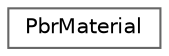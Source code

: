 digraph "Graphical Class Hierarchy"
{
 // LATEX_PDF_SIZE
  bgcolor="transparent";
  edge [fontname=Helvetica,fontsize=10,labelfontname=Helvetica,labelfontsize=10];
  node [fontname=Helvetica,fontsize=10,shape=box,height=0.2,width=0.4];
  rankdir="LR";
  Node0 [id="Node000000",label="PbrMaterial",height=0.2,width=0.4,color="grey40", fillcolor="white", style="filled",URL="$struct_pbr_material.html",tooltip="@DOC_SKIP"];
}
